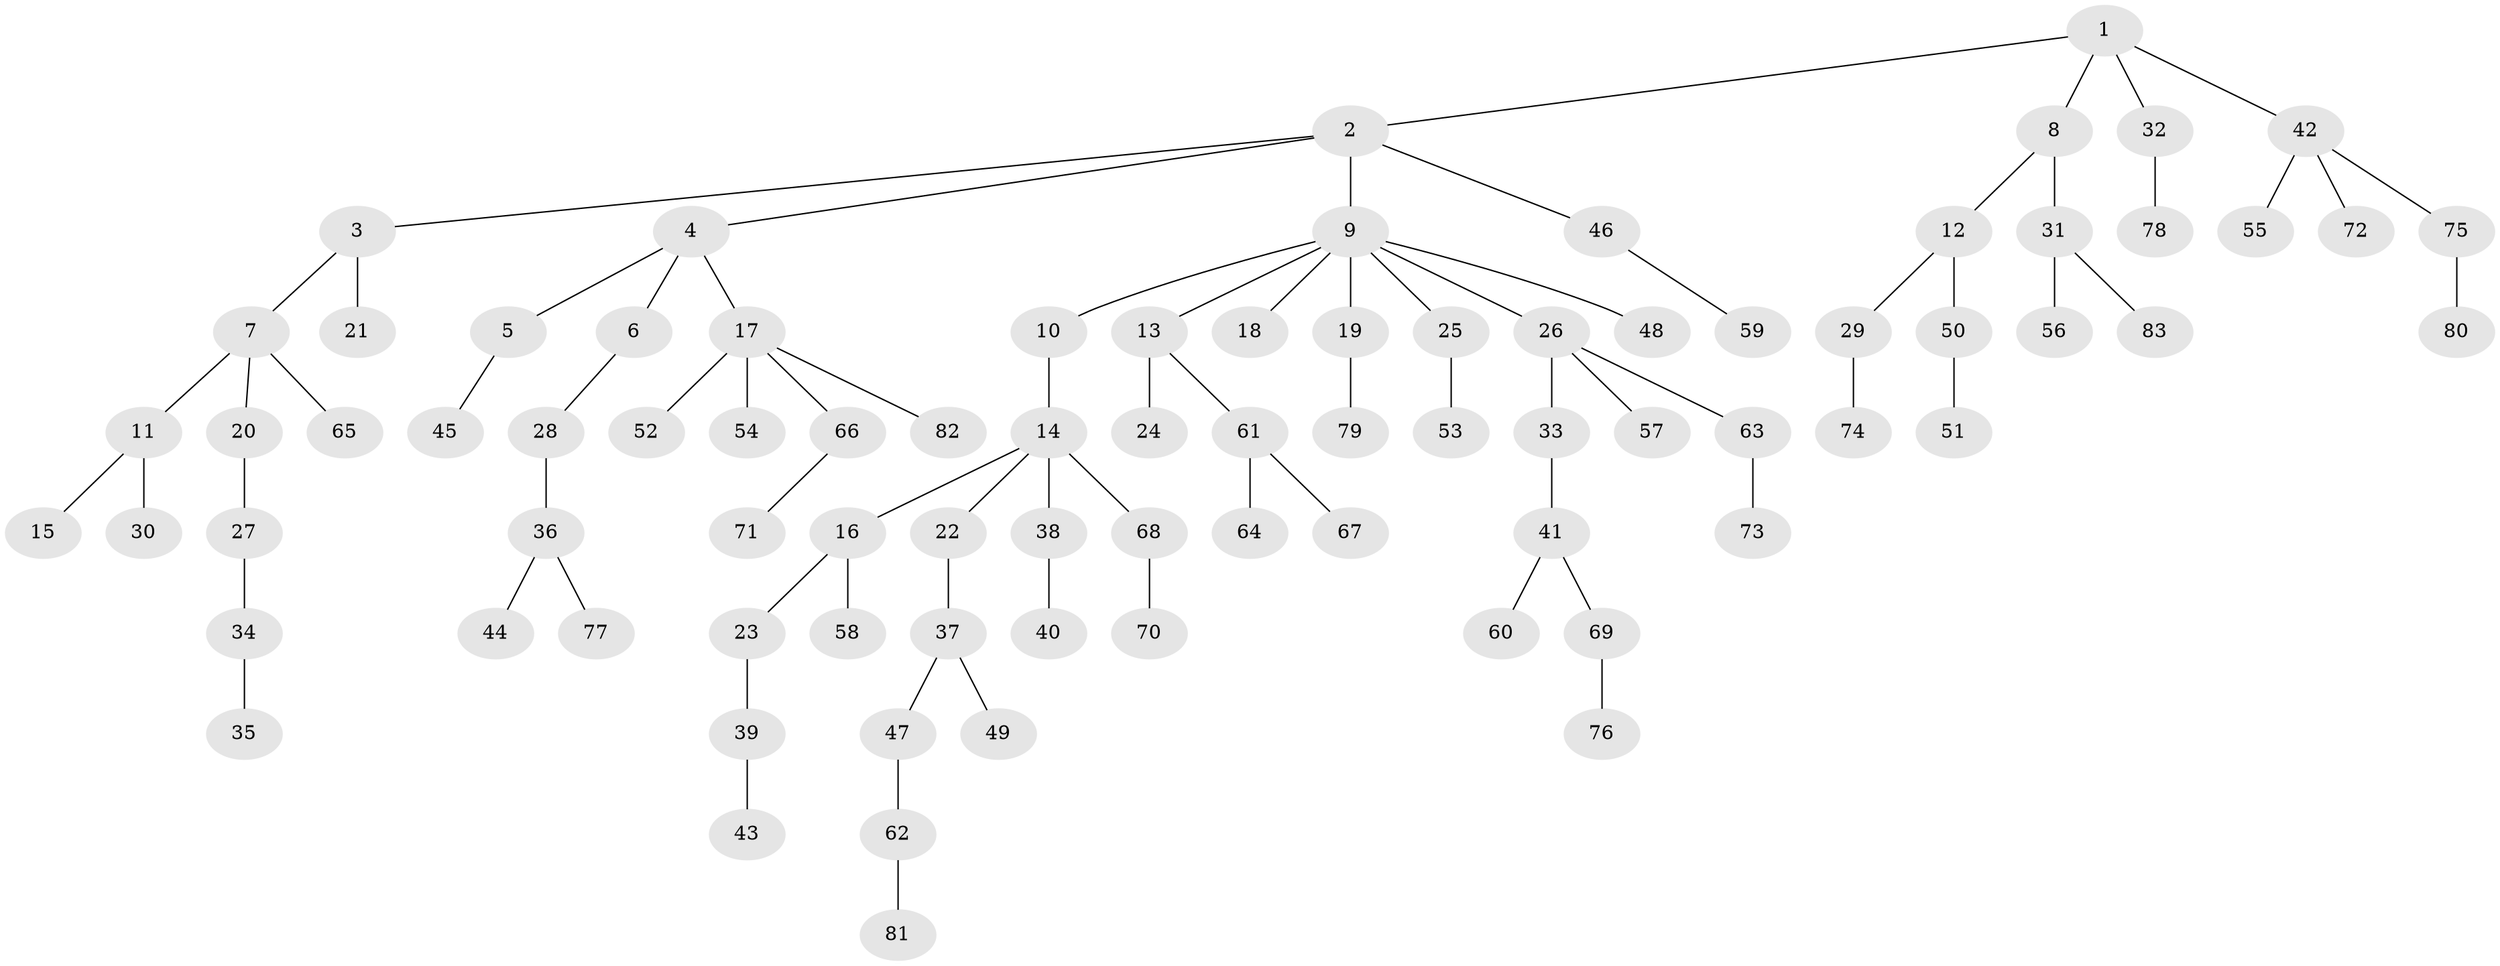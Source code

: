 // coarse degree distribution, {2: 0.2, 5: 0.08, 1: 0.52, 3: 0.2}
// Generated by graph-tools (version 1.1) at 2025/37/03/04/25 23:37:17]
// undirected, 83 vertices, 82 edges
graph export_dot {
  node [color=gray90,style=filled];
  1;
  2;
  3;
  4;
  5;
  6;
  7;
  8;
  9;
  10;
  11;
  12;
  13;
  14;
  15;
  16;
  17;
  18;
  19;
  20;
  21;
  22;
  23;
  24;
  25;
  26;
  27;
  28;
  29;
  30;
  31;
  32;
  33;
  34;
  35;
  36;
  37;
  38;
  39;
  40;
  41;
  42;
  43;
  44;
  45;
  46;
  47;
  48;
  49;
  50;
  51;
  52;
  53;
  54;
  55;
  56;
  57;
  58;
  59;
  60;
  61;
  62;
  63;
  64;
  65;
  66;
  67;
  68;
  69;
  70;
  71;
  72;
  73;
  74;
  75;
  76;
  77;
  78;
  79;
  80;
  81;
  82;
  83;
  1 -- 2;
  1 -- 8;
  1 -- 32;
  1 -- 42;
  2 -- 3;
  2 -- 4;
  2 -- 9;
  2 -- 46;
  3 -- 7;
  3 -- 21;
  4 -- 5;
  4 -- 6;
  4 -- 17;
  5 -- 45;
  6 -- 28;
  7 -- 11;
  7 -- 20;
  7 -- 65;
  8 -- 12;
  8 -- 31;
  9 -- 10;
  9 -- 13;
  9 -- 18;
  9 -- 19;
  9 -- 25;
  9 -- 26;
  9 -- 48;
  10 -- 14;
  11 -- 15;
  11 -- 30;
  12 -- 29;
  12 -- 50;
  13 -- 24;
  13 -- 61;
  14 -- 16;
  14 -- 22;
  14 -- 38;
  14 -- 68;
  16 -- 23;
  16 -- 58;
  17 -- 52;
  17 -- 54;
  17 -- 66;
  17 -- 82;
  19 -- 79;
  20 -- 27;
  22 -- 37;
  23 -- 39;
  25 -- 53;
  26 -- 33;
  26 -- 57;
  26 -- 63;
  27 -- 34;
  28 -- 36;
  29 -- 74;
  31 -- 56;
  31 -- 83;
  32 -- 78;
  33 -- 41;
  34 -- 35;
  36 -- 44;
  36 -- 77;
  37 -- 47;
  37 -- 49;
  38 -- 40;
  39 -- 43;
  41 -- 60;
  41 -- 69;
  42 -- 55;
  42 -- 72;
  42 -- 75;
  46 -- 59;
  47 -- 62;
  50 -- 51;
  61 -- 64;
  61 -- 67;
  62 -- 81;
  63 -- 73;
  66 -- 71;
  68 -- 70;
  69 -- 76;
  75 -- 80;
}

